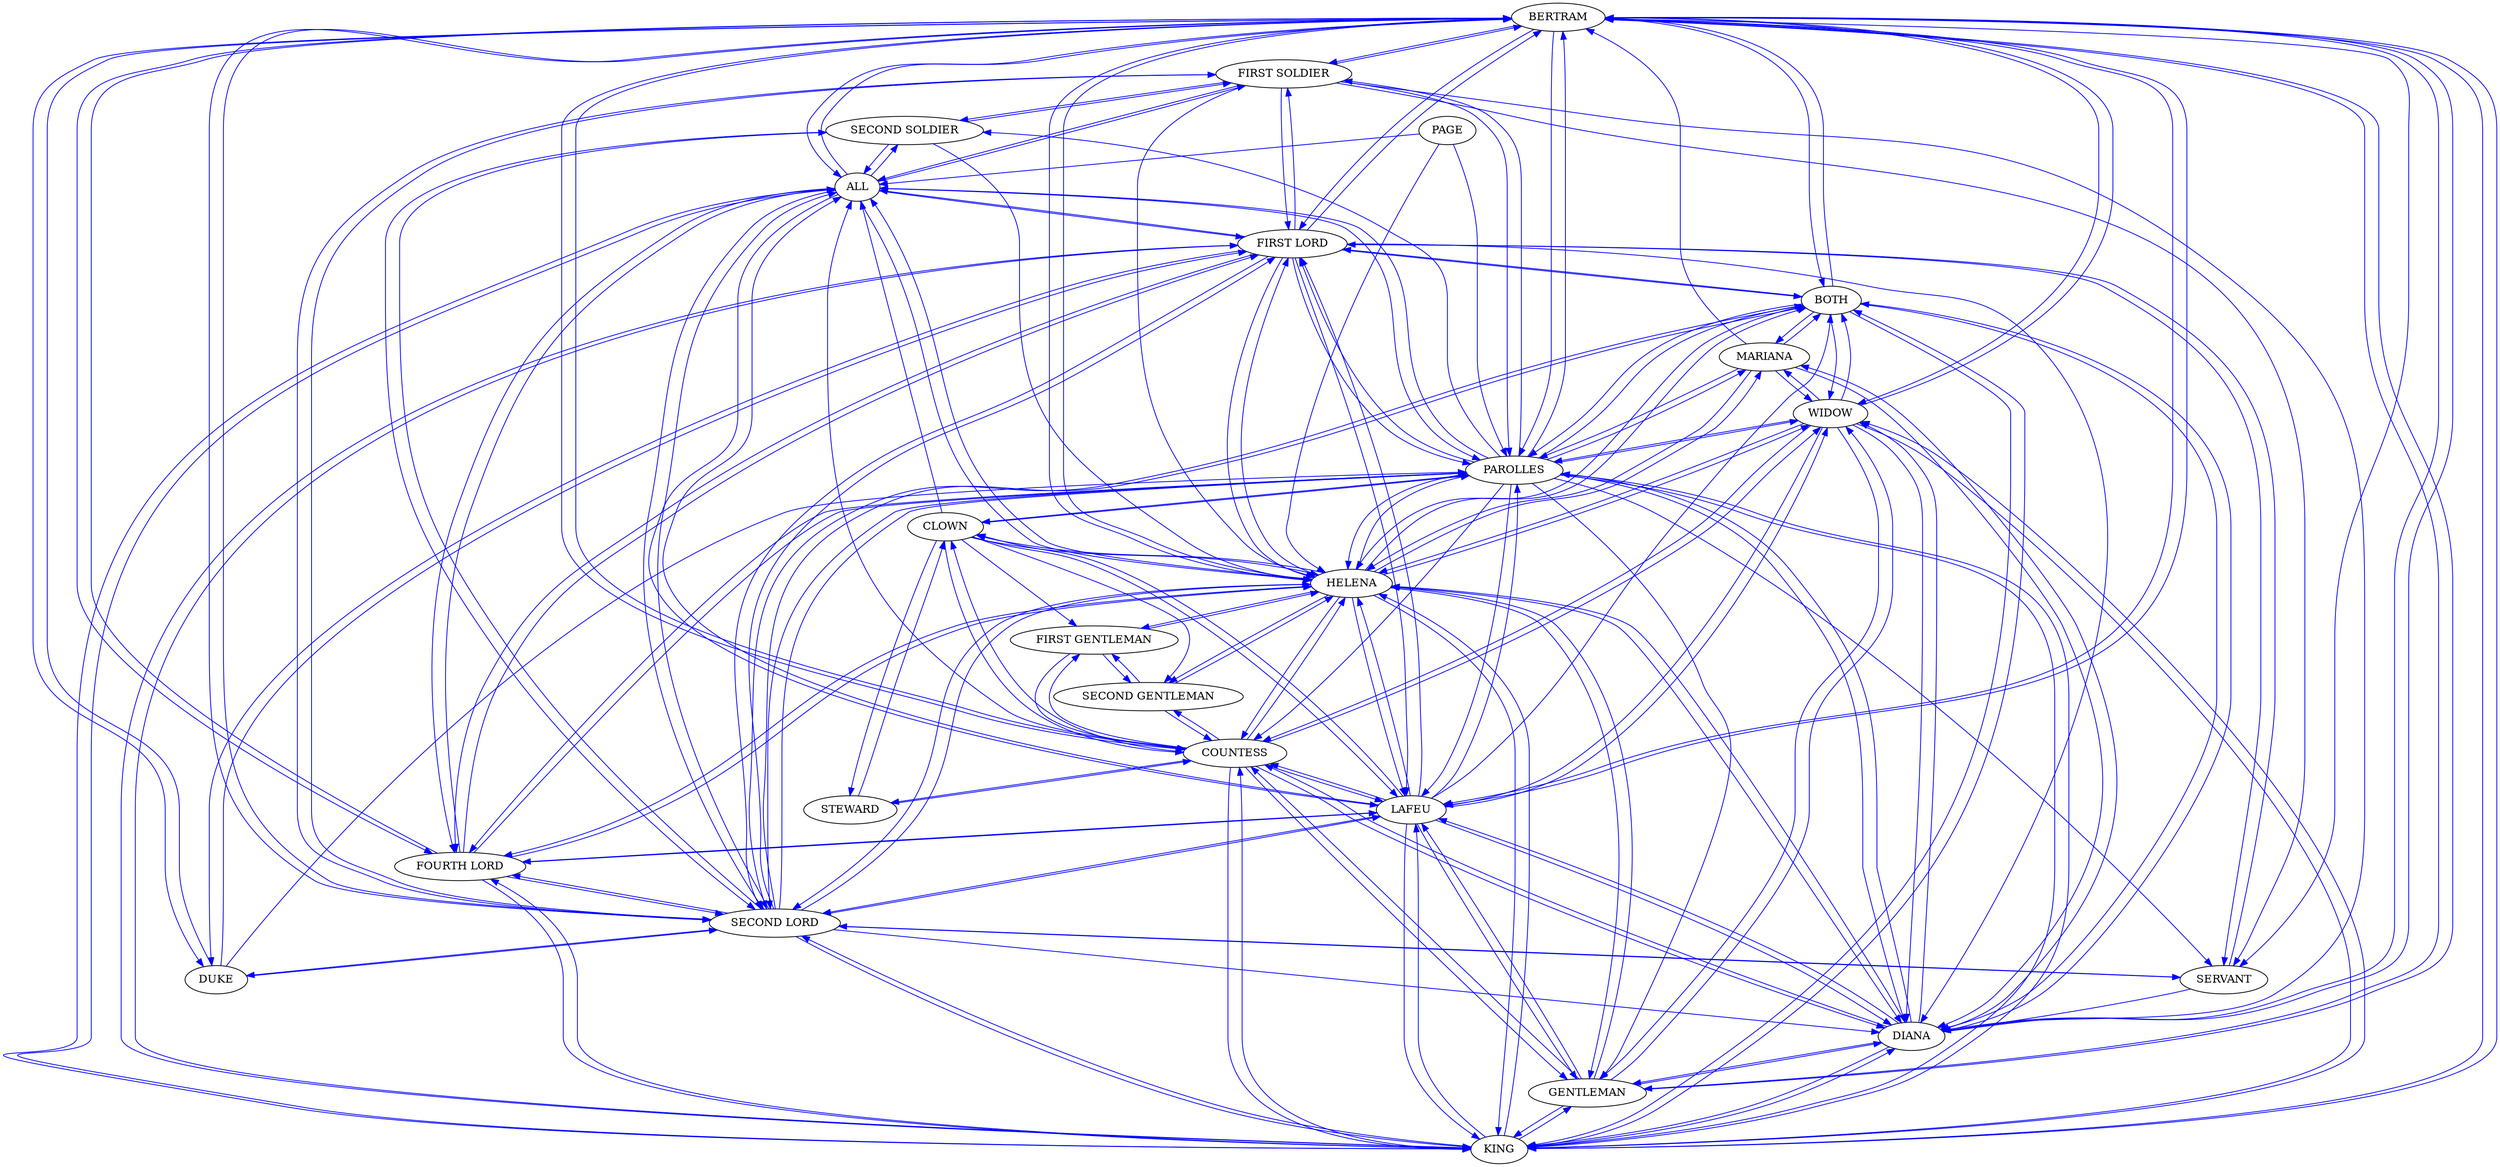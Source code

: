 strict digraph  {
	BERTRAM -> "FIRST SOLDIER"	 [color=blue,
		weight=18];
	BERTRAM -> HELENA	 [color=blue,
		weight=70];
	BERTRAM -> KING	 [color=blue,
		weight=115];
	BERTRAM -> COUNTESS	 [color=blue,
		weight=69];
	BERTRAM -> GENTLEMAN	 [color=blue,
		weight=63];
	BERTRAM -> "SECOND LORD"	 [color=blue,
		weight=111];
	BERTRAM -> ALL	 [color=blue,
		weight=29];
	BERTRAM -> SERVANT	 [color=blue,
		weight=34];
	BERTRAM -> DIANA	 [color=blue,
		weight=98];
	BERTRAM -> "FOURTH LORD"	 [color=blue,
		weight=37];
	BERTRAM -> LAFEU	 [color=blue,
		weight=111];
	BERTRAM -> DUKE	 [color=blue,
		weight=8];
	BERTRAM -> PAROLLES	 [color=blue,
		weight=138];
	BERTRAM -> BOTH	 [color=blue,
		weight=9];
	BERTRAM -> "FIRST LORD"	 [color=blue,
		weight=117];
	BERTRAM -> WIDOW	 [color=blue,
		weight=27];
	"FIRST SOLDIER" -> BERTRAM	 [color=blue,
		weight=57];
	"FIRST SOLDIER" -> HELENA	 [color=blue,
		weight=15];
	"FIRST SOLDIER" -> "SECOND SOLDIER"	 [color=blue,
		weight=15];
	"FIRST SOLDIER" -> "SECOND LORD"	 [color=blue,
		weight=78];
	"FIRST SOLDIER" -> ALL	 [color=blue,
		weight=15];
	"FIRST SOLDIER" -> SERVANT	 [color=blue,
		weight=63];
	"FIRST SOLDIER" -> DIANA	 [color=blue,
		weight=63];
	"FIRST SOLDIER" -> PAROLLES	 [color=blue,
		weight=75];
	"FIRST SOLDIER" -> "FIRST LORD"	 [color=blue,
		weight=63];
	HELENA -> BERTRAM	 [color=blue,
		weight=69];
	HELENA -> KING	 [color=blue,
		weight=112];
	HELENA -> COUNTESS	 [color=blue,
		weight=94];
	HELENA -> GENTLEMAN	 [color=blue,
		weight=39];
	HELENA -> "SECOND LORD"	 [color=blue,
		weight=100];
	HELENA -> ALL	 [color=blue,
		weight=116];
	HELENA -> DIANA	 [color=blue,
		weight=109];
	HELENA -> "SECOND GENTLEMAN"	 [color=blue,
		weight=41];
	HELENA -> "FIRST GENTLEMAN"	 [color=blue,
		weight=41];
	HELENA -> "FOURTH LORD"	 [color=blue,
		weight=32];
	HELENA -> LAFEU	 [color=blue,
		weight=45];
	HELENA -> MARIANA	 [color=blue,
		weight=30];
	HELENA -> PAROLLES	 [color=blue,
		weight=123];
	HELENA -> BOTH	 [color=blue,
		weight=98];
	HELENA -> CLOWN	 [color=blue,
		weight=11];
	HELENA -> "FIRST LORD"	 [color=blue,
		weight=32];
	HELENA -> WIDOW	 [color=blue,
		weight=134];
	PAGE -> HELENA	 [color=blue,
		weight=1];
	PAGE -> ALL	 [color=blue,
		weight=1];
	PAGE -> PAROLLES	 [color=blue,
		weight=1];
	KING -> BERTRAM	 [color=blue,
		weight=292];
	KING -> HELENA	 [color=blue,
		weight=147];
	KING -> COUNTESS	 [color=blue,
		weight=162];
	KING -> GENTLEMAN	 [color=blue,
		weight=162];
	KING -> "SECOND LORD"	 [color=blue,
		weight=225];
	KING -> ALL	 [color=blue,
		weight=77];
	KING -> DIANA	 [color=blue,
		weight=64];
	KING -> "FOURTH LORD"	 [color=blue,
		weight=77];
	KING -> LAFEU	 [color=blue,
		weight=303];
	KING -> PAROLLES	 [color=blue,
		weight=200];
	KING -> BOTH	 [color=blue,
		weight=80];
	KING -> "FIRST LORD"	 [color=blue,
		weight=165];
	KING -> WIDOW	 [color=blue,
		weight=44];
	COUNTESS -> BERTRAM	 [color=blue,
		weight=51];
	COUNTESS -> HELENA	 [color=blue,
		weight=142];
	COUNTESS -> KING	 [color=blue,
		weight=16];
	COUNTESS -> GENTLEMAN	 [color=blue,
		weight=16];
	COUNTESS -> ALL	 [color=blue,
		weight=69];
	COUNTESS -> DIANA	 [color=blue,
		weight=5];
	COUNTESS -> "SECOND GENTLEMAN"	 [color=blue,
		weight=49];
	COUNTESS -> "FIRST GENTLEMAN"	 [color=blue,
		weight=49];
	COUNTESS -> LAFEU	 [color=blue,
		weight=72];
	COUNTESS -> STEWARD	 [color=blue,
		weight=58];
	COUNTESS -> CLOWN	 [color=blue,
		weight=85];
	COUNTESS -> WIDOW	 [color=blue,
		weight=5];
	GENTLEMAN -> BERTRAM	 [color=blue,
		weight=11];
	GENTLEMAN -> HELENA	 [color=blue,
		weight=10];
	GENTLEMAN -> KING	 [color=blue,
		weight=12];
	GENTLEMAN -> COUNTESS	 [color=blue,
		weight=12];
	GENTLEMAN -> DIANA	 [color=blue,
		weight=10];
	GENTLEMAN -> LAFEU	 [color=blue,
		weight=12];
	GENTLEMAN -> WIDOW	 [color=blue,
		weight=10];
	"SECOND SOLDIER" -> "FIRST SOLDIER"	 [color=blue,
		weight=2];
	"SECOND SOLDIER" -> HELENA	 [color=blue,
		weight=2];
	"SECOND SOLDIER" -> "SECOND LORD"	 [color=blue,
		weight=2];
	"SECOND SOLDIER" -> ALL	 [color=blue,
		weight=2];
	"SECOND LORD" -> BERTRAM	 [color=blue,
		weight=66];
	"SECOND LORD" -> "FIRST SOLDIER"	 [color=blue,
		weight=45];
	"SECOND LORD" -> HELENA	 [color=blue,
		weight=37];
	"SECOND LORD" -> KING	 [color=blue,
		weight=10];
	"SECOND LORD" -> "SECOND SOLDIER"	 [color=blue,
		weight=36];
	"SECOND LORD" -> ALL	 [color=blue,
		weight=37];
	"SECOND LORD" -> SERVANT	 [color=blue,
		weight=58];
	"SECOND LORD" -> DIANA	 [color=blue,
		weight=58];
	"SECOND LORD" -> "FOURTH LORD"	 [color=blue,
		weight=1];
	"SECOND LORD" -> LAFEU	 [color=blue,
		weight=3];
	"SECOND LORD" -> DUKE	 [color=blue,
		weight=8];
	"SECOND LORD" -> PAROLLES	 [color=blue,
		weight=31];
	"SECOND LORD" -> BOTH	 [color=blue,
		weight=4];
	"SECOND LORD" -> "FIRST LORD"	 [color=blue,
		weight=111];
	ALL -> BERTRAM	 [color=blue,
		weight=1];
	ALL -> "FIRST SOLDIER"	 [color=blue,
		weight=1];
	ALL -> HELENA	 [color=blue,
		weight=2];
	ALL -> KING	 [color=blue,
		weight=1];
	ALL -> "SECOND SOLDIER"	 [color=blue,
		weight=1];
	ALL -> "SECOND LORD"	 [color=blue,
		weight=2];
	ALL -> "FOURTH LORD"	 [color=blue,
		weight=1];
	ALL -> LAFEU	 [color=blue,
		weight=1];
	ALL -> PAROLLES	 [color=blue,
		weight=2];
	ALL -> "FIRST LORD"	 [color=blue,
		weight=1];
	SERVANT -> "SECOND LORD"	 [color=blue,
		weight=4];
	SERVANT -> DIANA	 [color=blue,
		weight=4];
	SERVANT -> "FIRST LORD"	 [color=blue,
		weight=4];
	DIANA -> BERTRAM	 [color=blue,
		weight=110];
	DIANA -> HELENA	 [color=blue,
		weight=22];
	DIANA -> KING	 [color=blue,
		weight=60];
	DIANA -> COUNTESS	 [color=blue,
		weight=60];
	DIANA -> GENTLEMAN	 [color=blue,
		weight=60];
	DIANA -> LAFEU	 [color=blue,
		weight=60];
	DIANA -> MARIANA	 [color=blue,
		weight=21];
	DIANA -> PAROLLES	 [color=blue,
		weight=34];
	DIANA -> BOTH	 [color=blue,
		weight=21];
	DIANA -> WIDOW	 [color=blue,
		weight=75];
	"SECOND GENTLEMAN" -> HELENA	 [color=blue,
		weight=11];
	"SECOND GENTLEMAN" -> COUNTESS	 [color=blue,
		weight=11];
	"SECOND GENTLEMAN" -> "FIRST GENTLEMAN"	 [color=blue,
		weight=11];
	"FIRST GENTLEMAN" -> HELENA	 [color=blue,
		weight=12];
	"FIRST GENTLEMAN" -> COUNTESS	 [color=blue,
		weight=12];
	"FIRST GENTLEMAN" -> "SECOND GENTLEMAN"	 [color=blue,
		weight=12];
	"FOURTH LORD" -> BERTRAM	 [color=blue,
		weight=1];
	"FOURTH LORD" -> HELENA	 [color=blue,
		weight=1];
	"FOURTH LORD" -> KING	 [color=blue,
		weight=1];
	"FOURTH LORD" -> "SECOND LORD"	 [color=blue,
		weight=1];
	"FOURTH LORD" -> ALL	 [color=blue,
		weight=1];
	"FOURTH LORD" -> LAFEU	 [color=blue,
		weight=1];
	"FOURTH LORD" -> PAROLLES	 [color=blue,
		weight=1];
	"FOURTH LORD" -> "FIRST LORD"	 [color=blue,
		weight=1];
	LAFEU -> BERTRAM	 [color=blue,
		weight=167];
	LAFEU -> HELENA	 [color=blue,
		weight=104];
	LAFEU -> KING	 [color=blue,
		weight=134];
	LAFEU -> COUNTESS	 [color=blue,
		weight=102];
	LAFEU -> GENTLEMAN	 [color=blue,
		weight=33];
	LAFEU -> "SECOND LORD"	 [color=blue,
		weight=124];
	LAFEU -> ALL	 [color=blue,
		weight=66];
	LAFEU -> DIANA	 [color=blue,
		weight=10];
	LAFEU -> "FOURTH LORD"	 [color=blue,
		weight=92];
	LAFEU -> PAROLLES	 [color=blue,
		weight=137];
	LAFEU -> BOTH	 [color=blue,
		weight=32];
	LAFEU -> CLOWN	 [color=blue,
		weight=46];
	LAFEU -> "FIRST LORD"	 [color=blue,
		weight=92];
	LAFEU -> WIDOW	 [color=blue,
		weight=6];
	DUKE -> BERTRAM	 [color=blue,
		weight=6];
	DUKE -> "SECOND LORD"	 [color=blue,
		weight=13];
	DUKE -> PAROLLES	 [color=blue,
		weight=6];
	DUKE -> "FIRST LORD"	 [color=blue,
		weight=13];
	STEWARD -> COUNTESS	 [color=blue,
		weight=43];
	STEWARD -> CLOWN	 [color=blue,
		weight=7];
	MARIANA -> BERTRAM	 [color=blue,
		weight=2];
	MARIANA -> HELENA	 [color=blue,
		weight=3];
	MARIANA -> DIANA	 [color=blue,
		weight=20];
	MARIANA -> PAROLLES	 [color=blue,
		weight=2];
	MARIANA -> BOTH	 [color=blue,
		weight=20];
	MARIANA -> WIDOW	 [color=blue,
		weight=20];
	PAROLLES -> BERTRAM	 [color=blue,
		weight=210];
	PAROLLES -> "FIRST SOLDIER"	 [color=blue,
		weight=127];
	PAROLLES -> HELENA	 [color=blue,
		weight=171];
	PAROLLES -> KING	 [color=blue,
		weight=82];
	PAROLLES -> COUNTESS	 [color=blue,
		weight=17];
	PAROLLES -> GENTLEMAN	 [color=blue,
		weight=17];
	PAROLLES -> "SECOND SOLDIER"	 [color=blue,
		weight=40];
	PAROLLES -> "SECOND LORD"	 [color=blue,
		weight=235];
	PAROLLES -> ALL	 [color=blue,
		weight=120];
	PAROLLES -> SERVANT	 [color=blue,
		weight=98];
	PAROLLES -> DIANA	 [color=blue,
		weight=116];
	PAROLLES -> "FOURTH LORD"	 [color=blue,
		weight=60];
	PAROLLES -> LAFEU	 [color=blue,
		weight=72];
	PAROLLES -> MARIANA	 [color=blue,
		weight=1];
	PAROLLES -> BOTH	 [color=blue,
		weight=22];
	PAROLLES -> CLOWN	 [color=blue,
		weight=32];
	PAROLLES -> "FIRST LORD"	 [color=blue,
		weight=185];
	PAROLLES -> WIDOW	 [color=blue,
		weight=18];
	BOTH -> BERTRAM	 [color=blue,
		weight=1];
	BOTH -> HELENA	 [color=blue,
		weight=1];
	BOTH -> KING	 [color=blue,
		weight=1];
	BOTH -> "SECOND LORD"	 [color=blue,
		weight=1];
	BOTH -> DIANA	 [color=blue,
		weight=1];
	BOTH -> MARIANA	 [color=blue,
		weight=1];
	BOTH -> PAROLLES	 [color=blue,
		weight=1];
	BOTH -> "FIRST LORD"	 [color=blue,
		weight=1];
	BOTH -> WIDOW	 [color=blue,
		weight=1];
	CLOWN -> HELENA	 [color=blue,
		weight=22];
	CLOWN -> COUNTESS	 [color=blue,
		weight=153];
	CLOWN -> ALL	 [color=blue,
		weight=35];
	CLOWN -> "SECOND GENTLEMAN"	 [color=blue,
		weight=22];
	CLOWN -> "FIRST GENTLEMAN"	 [color=blue,
		weight=22];
	CLOWN -> LAFEU	 [color=blue,
		weight=42];
	CLOWN -> STEWARD	 [color=blue,
		weight=62];
	CLOWN -> PAROLLES	 [color=blue,
		weight=32];
	"FIRST LORD" -> BERTRAM	 [color=blue,
		weight=64];
	"FIRST LORD" -> "FIRST SOLDIER"	 [color=blue,
		weight=23];
	"FIRST LORD" -> HELENA	 [color=blue,
		weight=1];
	"FIRST LORD" -> KING	 [color=blue,
		weight=14];
	"FIRST LORD" -> "SECOND LORD"	 [color=blue,
		weight=112];
	"FIRST LORD" -> ALL	 [color=blue,
		weight=1];
	"FIRST LORD" -> SERVANT	 [color=blue,
		weight=64];
	"FIRST LORD" -> DIANA	 [color=blue,
		weight=64];
	"FIRST LORD" -> "FOURTH LORD"	 [color=blue,
		weight=1];
	"FIRST LORD" -> LAFEU	 [color=blue,
		weight=3];
	"FIRST LORD" -> DUKE	 [color=blue,
		weight=6];
	"FIRST LORD" -> PAROLLES	 [color=blue,
		weight=38];
	"FIRST LORD" -> BOTH	 [color=blue,
		weight=7];
	WIDOW -> BERTRAM	 [color=blue,
		weight=6];
	WIDOW -> HELENA	 [color=blue,
		weight=52];
	WIDOW -> KING	 [color=blue,
		weight=3];
	WIDOW -> COUNTESS	 [color=blue,
		weight=3];
	WIDOW -> GENTLEMAN	 [color=blue,
		weight=4];
	WIDOW -> DIANA	 [color=blue,
		weight=48];
	WIDOW -> LAFEU	 [color=blue,
		weight=3];
	WIDOW -> MARIANA	 [color=blue,
		weight=41];
	WIDOW -> PAROLLES	 [color=blue,
		weight=3];
	WIDOW -> BOTH	 [color=blue,
		weight=41];
}
